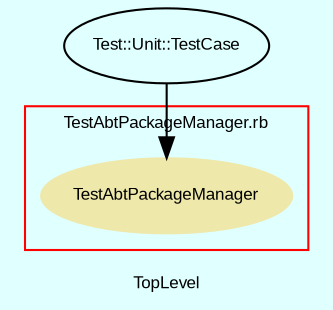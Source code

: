 digraph TopLevel {
    compound = true
    bgcolor = lightcyan1
    fontname = Arial
    fontsize = 8
    label = "TopLevel"
    node [
        fontname = Arial,
        fontsize = 8,
        color = black
    ]

    subgraph cluster_14 {
        fontname = Arial
        color = red
        label = "TestAbtPackageManager.rb"
        TestAbtPackageManager [
            fontcolor = black,
            URL = "classes/TestAbtPackageManager.html",
            shape = ellipse,
            color = palegoldenrod,
            style = filled,
            label = "TestAbtPackageManager"
        ]

    }

    Test__Unit__TestCase [
        URL = "classes/Test/Unit/TestCase.html",
        label = "Test::Unit::TestCase"
    ]

    Test__Unit__TestCase -> TestAbtPackageManager [

    ]

}

